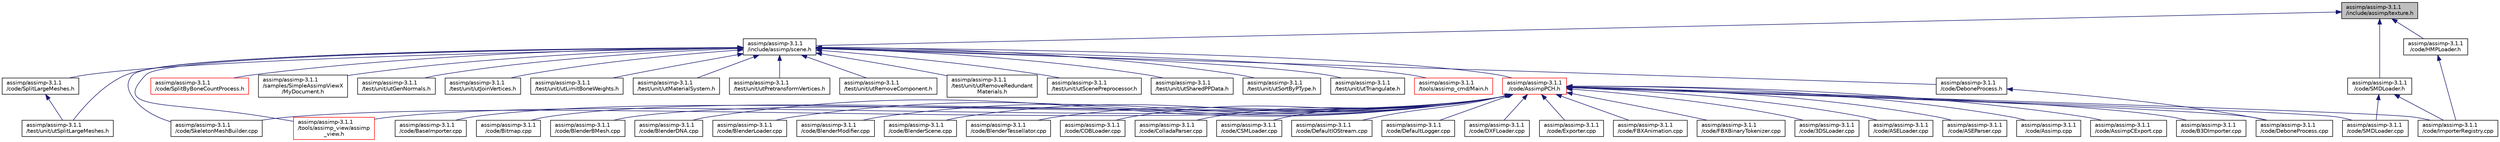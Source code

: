 digraph "assimp/assimp-3.1.1/include/assimp/texture.h"
{
  edge [fontname="Helvetica",fontsize="10",labelfontname="Helvetica",labelfontsize="10"];
  node [fontname="Helvetica",fontsize="10",shape=record];
  Node1 [label="assimp/assimp-3.1.1\l/include/assimp/texture.h",height=0.2,width=0.4,color="black", fillcolor="grey75", style="filled", fontcolor="black"];
  Node1 -> Node2 [dir="back",color="midnightblue",fontsize="10",style="solid"];
  Node2 [label="assimp/assimp-3.1.1\l/include/assimp/scene.h",height=0.2,width=0.4,color="black", fillcolor="white", style="filled",URL="$scene_8h_source.html"];
  Node2 -> Node3 [dir="back",color="midnightblue",fontsize="10",style="solid"];
  Node3 [label="assimp/assimp-3.1.1\l/code/AssimpPCH.h",height=0.2,width=0.4,color="red", fillcolor="white", style="filled",URL="$_assimp_p_c_h_8h.html"];
  Node3 -> Node4 [dir="back",color="midnightblue",fontsize="10",style="solid"];
  Node4 [label="assimp/assimp-3.1.1\l/code/3DSLoader.cpp",height=0.2,width=0.4,color="black", fillcolor="white", style="filled",URL="$3_d_s_loader_8cpp.html",tooltip="Implementation of the 3ds importer class. "];
  Node3 -> Node5 [dir="back",color="midnightblue",fontsize="10",style="solid"];
  Node5 [label="assimp/assimp-3.1.1\l/code/ASELoader.cpp",height=0.2,width=0.4,color="black", fillcolor="white", style="filled",URL="$_a_s_e_loader_8cpp.html",tooltip="Implementation of the ASE importer class. "];
  Node3 -> Node6 [dir="back",color="midnightblue",fontsize="10",style="solid"];
  Node6 [label="assimp/assimp-3.1.1\l/code/ASEParser.cpp",height=0.2,width=0.4,color="black", fillcolor="white", style="filled",URL="$_a_s_e_parser_8cpp.html",tooltip="Implementation of the ASE parser class. "];
  Node3 -> Node7 [dir="back",color="midnightblue",fontsize="10",style="solid"];
  Node7 [label="assimp/assimp-3.1.1\l/code/Assimp.cpp",height=0.2,width=0.4,color="black", fillcolor="white", style="filled",URL="$_assimp_8cpp.html",tooltip="Implementation of the Plain-C API. "];
  Node3 -> Node8 [dir="back",color="midnightblue",fontsize="10",style="solid"];
  Node8 [label="assimp/assimp-3.1.1\l/code/AssimpCExport.cpp",height=0.2,width=0.4,color="black", fillcolor="white", style="filled",URL="$_assimp_c_export_8cpp.html"];
  Node3 -> Node9 [dir="back",color="midnightblue",fontsize="10",style="solid"];
  Node9 [label="assimp/assimp-3.1.1\l/code/B3DImporter.cpp",height=0.2,width=0.4,color="black", fillcolor="white", style="filled",URL="$_b3_d_importer_8cpp.html",tooltip="Implementation of the b3d importer class. "];
  Node3 -> Node10 [dir="back",color="midnightblue",fontsize="10",style="solid"];
  Node10 [label="assimp/assimp-3.1.1\l/code/BaseImporter.cpp",height=0.2,width=0.4,color="black", fillcolor="white", style="filled",URL="$_base_importer_8cpp.html",tooltip="Implementation of BaseImporter. "];
  Node3 -> Node11 [dir="back",color="midnightblue",fontsize="10",style="solid"];
  Node11 [label="assimp/assimp-3.1.1\l/code/Bitmap.cpp",height=0.2,width=0.4,color="black", fillcolor="white", style="filled",URL="$_bitmap_8cpp.html",tooltip="Defines bitmap format helper for textures. "];
  Node3 -> Node12 [dir="back",color="midnightblue",fontsize="10",style="solid"];
  Node12 [label="assimp/assimp-3.1.1\l/code/BlenderBMesh.cpp",height=0.2,width=0.4,color="black", fillcolor="white", style="filled",URL="$_blender_b_mesh_8cpp.html",tooltip="Conversion of Blender&#39;s new BMesh stuff. "];
  Node3 -> Node13 [dir="back",color="midnightblue",fontsize="10",style="solid"];
  Node13 [label="assimp/assimp-3.1.1\l/code/BlenderDNA.cpp",height=0.2,width=0.4,color="black", fillcolor="white", style="filled",URL="$_blender_d_n_a_8cpp.html",tooltip="Implementation of the Blender DNA, that is its own serialized set of data structures. "];
  Node3 -> Node14 [dir="back",color="midnightblue",fontsize="10",style="solid"];
  Node14 [label="assimp/assimp-3.1.1\l/code/BlenderLoader.cpp",height=0.2,width=0.4,color="black", fillcolor="white", style="filled",URL="$_blender_loader_8cpp.html",tooltip="Implementation of the Blender3D importer class. "];
  Node3 -> Node15 [dir="back",color="midnightblue",fontsize="10",style="solid"];
  Node15 [label="assimp/assimp-3.1.1\l/code/BlenderModifier.cpp",height=0.2,width=0.4,color="black", fillcolor="white", style="filled",URL="$_blender_modifier_8cpp.html",tooltip="Implementation of some blender modifiers (i.e subdivision, mirror). "];
  Node3 -> Node16 [dir="back",color="midnightblue",fontsize="10",style="solid"];
  Node16 [label="assimp/assimp-3.1.1\l/code/BlenderScene.cpp",height=0.2,width=0.4,color="black", fillcolor="white", style="filled",URL="$_blender_scene_8cpp.html",tooltip="MACHINE GENERATED BY ./scripts/BlenderImporter/genblenddna.py. "];
  Node3 -> Node17 [dir="back",color="midnightblue",fontsize="10",style="solid"];
  Node17 [label="assimp/assimp-3.1.1\l/code/BlenderTessellator.cpp",height=0.2,width=0.4,color="black", fillcolor="white", style="filled",URL="$_blender_tessellator_8cpp.html",tooltip="A simple tessellation wrapper. "];
  Node3 -> Node18 [dir="back",color="midnightblue",fontsize="10",style="solid"];
  Node18 [label="assimp/assimp-3.1.1\l/code/COBLoader.cpp",height=0.2,width=0.4,color="black", fillcolor="white", style="filled",URL="$_c_o_b_loader_8cpp.html",tooltip="Implementation of the TrueSpace COB/SCN importer class. "];
  Node3 -> Node19 [dir="back",color="midnightblue",fontsize="10",style="solid"];
  Node19 [label="assimp/assimp-3.1.1\l/code/ColladaParser.cpp",height=0.2,width=0.4,color="black", fillcolor="white", style="filled",URL="$_collada_parser_8cpp.html",tooltip="Implementation of the Collada parser helper. "];
  Node3 -> Node20 [dir="back",color="midnightblue",fontsize="10",style="solid"];
  Node20 [label="assimp/assimp-3.1.1\l/code/CSMLoader.cpp",height=0.2,width=0.4,color="black", fillcolor="white", style="filled",URL="$_c_s_m_loader_8cpp.html"];
  Node3 -> Node21 [dir="back",color="midnightblue",fontsize="10",style="solid"];
  Node21 [label="assimp/assimp-3.1.1\l/code/DeboneProcess.cpp",height=0.2,width=0.4,color="black", fillcolor="white", style="filled",URL="$_debone_process_8cpp.html"];
  Node3 -> Node22 [dir="back",color="midnightblue",fontsize="10",style="solid"];
  Node22 [label="assimp/assimp-3.1.1\l/code/DefaultIOStream.cpp",height=0.2,width=0.4,color="black", fillcolor="white", style="filled",URL="$_default_i_o_stream_8cpp.html",tooltip="Default File I/O implementation for Importer. "];
  Node3 -> Node23 [dir="back",color="midnightblue",fontsize="10",style="solid"];
  Node23 [label="assimp/assimp-3.1.1\l/code/DefaultLogger.cpp",height=0.2,width=0.4,color="black", fillcolor="white", style="filled",URL="$_default_logger_8cpp.html",tooltip="Implementation of DefaultLogger (and Logger) "];
  Node3 -> Node24 [dir="back",color="midnightblue",fontsize="10",style="solid"];
  Node24 [label="assimp/assimp-3.1.1\l/code/DXFLoader.cpp",height=0.2,width=0.4,color="black", fillcolor="white", style="filled",URL="$_d_x_f_loader_8cpp.html",tooltip="Implementation of the DXF importer class. "];
  Node3 -> Node25 [dir="back",color="midnightblue",fontsize="10",style="solid"];
  Node25 [label="assimp/assimp-3.1.1\l/code/Exporter.cpp",height=0.2,width=0.4,color="black", fillcolor="white", style="filled",URL="$_exporter_8cpp.html"];
  Node3 -> Node26 [dir="back",color="midnightblue",fontsize="10",style="solid"];
  Node26 [label="assimp/assimp-3.1.1\l/code/FBXAnimation.cpp",height=0.2,width=0.4,color="black", fillcolor="white", style="filled",URL="$_f_b_x_animation_8cpp.html",tooltip="Assimp::FBX::AnimationCurve, Assimp::FBX::AnimationCurveNode, Assimp::FBX::AnimationLayer, Assimp::FBX::AnimationStack. "];
  Node3 -> Node27 [dir="back",color="midnightblue",fontsize="10",style="solid"];
  Node27 [label="assimp/assimp-3.1.1\l/code/FBXBinaryTokenizer.cpp",height=0.2,width=0.4,color="black", fillcolor="white", style="filled",URL="$_f_b_x_binary_tokenizer_8cpp.html",tooltip="Implementation of a fake lexer for binary fbx files - we emit tokens so the parser needs almost no sp..."];
  Node3 -> Node28 [dir="back",color="midnightblue",fontsize="10",style="solid"];
  Node28 [label="assimp/assimp-3.1.1\l/code/ImporterRegistry.cpp",height=0.2,width=0.4,color="black", fillcolor="white", style="filled",URL="$_importer_registry_8cpp.html"];
  Node3 -> Node29 [dir="back",color="midnightblue",fontsize="10",style="solid"];
  Node29 [label="assimp/assimp-3.1.1\l/code/SkeletonMeshBuilder.cpp",height=0.2,width=0.4,color="black", fillcolor="white", style="filled",URL="$_skeleton_mesh_builder_8cpp.html",tooltip="Implementation of a little class to construct a dummy mesh for a skeleton. "];
  Node3 -> Node30 [dir="back",color="midnightblue",fontsize="10",style="solid"];
  Node30 [label="assimp/assimp-3.1.1\l/code/SMDLoader.cpp",height=0.2,width=0.4,color="black", fillcolor="white", style="filled",URL="$_s_m_d_loader_8cpp.html",tooltip="Implementation of the SMD importer class. "];
  Node3 -> Node31 [dir="back",color="midnightblue",fontsize="10",style="solid"];
  Node31 [label="assimp/assimp-3.1.1\l/tools/assimp_view/assimp\l_view.h",height=0.2,width=0.4,color="red", fillcolor="white", style="filled",URL="$assimp__view_8h_source.html"];
  Node2 -> Node32 [dir="back",color="midnightblue",fontsize="10",style="solid"];
  Node32 [label="assimp/assimp-3.1.1\l/code/DeboneProcess.h",height=0.2,width=0.4,color="black", fillcolor="white", style="filled",URL="$_debone_process_8h_source.html"];
  Node32 -> Node21 [dir="back",color="midnightblue",fontsize="10",style="solid"];
  Node2 -> Node33 [dir="back",color="midnightblue",fontsize="10",style="solid"];
  Node33 [label="assimp/assimp-3.1.1\l/code/SplitLargeMeshes.h",height=0.2,width=0.4,color="black", fillcolor="white", style="filled",URL="$_split_large_meshes_8h_source.html"];
  Node33 -> Node34 [dir="back",color="midnightblue",fontsize="10",style="solid"];
  Node34 [label="assimp/assimp-3.1.1\l/test/unit/utSplitLargeMeshes.h",height=0.2,width=0.4,color="black", fillcolor="white", style="filled",URL="$ut_split_large_meshes_8h_source.html"];
  Node2 -> Node35 [dir="back",color="midnightblue",fontsize="10",style="solid"];
  Node35 [label="assimp/assimp-3.1.1\l/code/SplitByBoneCountProcess.h",height=0.2,width=0.4,color="red", fillcolor="white", style="filled",URL="$_split_by_bone_count_process_8h.html"];
  Node2 -> Node29 [dir="back",color="midnightblue",fontsize="10",style="solid"];
  Node2 -> Node36 [dir="back",color="midnightblue",fontsize="10",style="solid"];
  Node36 [label="assimp/assimp-3.1.1\l/samples/SimpleAssimpViewX\l/MyDocument.h",height=0.2,width=0.4,color="black", fillcolor="white", style="filled",URL="$_my_document_8h_source.html"];
  Node2 -> Node37 [dir="back",color="midnightblue",fontsize="10",style="solid"];
  Node37 [label="assimp/assimp-3.1.1\l/test/unit/utGenNormals.h",height=0.2,width=0.4,color="black", fillcolor="white", style="filled",URL="$ut_gen_normals_8h_source.html"];
  Node2 -> Node38 [dir="back",color="midnightblue",fontsize="10",style="solid"];
  Node38 [label="assimp/assimp-3.1.1\l/test/unit/utJoinVertices.h",height=0.2,width=0.4,color="black", fillcolor="white", style="filled",URL="$ut_join_vertices_8h_source.html"];
  Node2 -> Node39 [dir="back",color="midnightblue",fontsize="10",style="solid"];
  Node39 [label="assimp/assimp-3.1.1\l/test/unit/utLimitBoneWeights.h",height=0.2,width=0.4,color="black", fillcolor="white", style="filled",URL="$ut_limit_bone_weights_8h_source.html"];
  Node2 -> Node40 [dir="back",color="midnightblue",fontsize="10",style="solid"];
  Node40 [label="assimp/assimp-3.1.1\l/test/unit/utMaterialSystem.h",height=0.2,width=0.4,color="black", fillcolor="white", style="filled",URL="$ut_material_system_8h_source.html"];
  Node2 -> Node41 [dir="back",color="midnightblue",fontsize="10",style="solid"];
  Node41 [label="assimp/assimp-3.1.1\l/test/unit/utPretransformVertices.h",height=0.2,width=0.4,color="black", fillcolor="white", style="filled",URL="$ut_pretransform_vertices_8h_source.html"];
  Node2 -> Node42 [dir="back",color="midnightblue",fontsize="10",style="solid"];
  Node42 [label="assimp/assimp-3.1.1\l/test/unit/utRemoveComponent.h",height=0.2,width=0.4,color="black", fillcolor="white", style="filled",URL="$ut_remove_component_8h_source.html"];
  Node2 -> Node43 [dir="back",color="midnightblue",fontsize="10",style="solid"];
  Node43 [label="assimp/assimp-3.1.1\l/test/unit/utRemoveRedundant\lMaterials.h",height=0.2,width=0.4,color="black", fillcolor="white", style="filled",URL="$ut_remove_redundant_materials_8h_source.html"];
  Node2 -> Node44 [dir="back",color="midnightblue",fontsize="10",style="solid"];
  Node44 [label="assimp/assimp-3.1.1\l/test/unit/utScenePreprocessor.h",height=0.2,width=0.4,color="black", fillcolor="white", style="filled",URL="$ut_scene_preprocessor_8h_source.html"];
  Node2 -> Node45 [dir="back",color="midnightblue",fontsize="10",style="solid"];
  Node45 [label="assimp/assimp-3.1.1\l/test/unit/utSharedPPData.h",height=0.2,width=0.4,color="black", fillcolor="white", style="filled",URL="$ut_shared_p_p_data_8h_source.html"];
  Node2 -> Node46 [dir="back",color="midnightblue",fontsize="10",style="solid"];
  Node46 [label="assimp/assimp-3.1.1\l/test/unit/utSortByPType.h",height=0.2,width=0.4,color="black", fillcolor="white", style="filled",URL="$ut_sort_by_p_type_8h_source.html"];
  Node2 -> Node34 [dir="back",color="midnightblue",fontsize="10",style="solid"];
  Node2 -> Node47 [dir="back",color="midnightblue",fontsize="10",style="solid"];
  Node47 [label="assimp/assimp-3.1.1\l/test/unit/utTriangulate.h",height=0.2,width=0.4,color="black", fillcolor="white", style="filled",URL="$ut_triangulate_8h_source.html"];
  Node2 -> Node48 [dir="back",color="midnightblue",fontsize="10",style="solid"];
  Node48 [label="assimp/assimp-3.1.1\l/tools/assimp_cmd/Main.h",height=0.2,width=0.4,color="red", fillcolor="white", style="filled",URL="$assimp_2assimp-3_81_81_2tools_2assimp__cmd_2_main_8h_source.html"];
  Node2 -> Node31 [dir="back",color="midnightblue",fontsize="10",style="solid"];
  Node1 -> Node49 [dir="back",color="midnightblue",fontsize="10",style="solid"];
  Node49 [label="assimp/assimp-3.1.1\l/code/HMPLoader.h",height=0.2,width=0.4,color="black", fillcolor="white", style="filled",URL="$_h_m_p_loader_8h.html",tooltip="Declaration of the HMP importer class. "];
  Node49 -> Node28 [dir="back",color="midnightblue",fontsize="10",style="solid"];
  Node1 -> Node50 [dir="back",color="midnightblue",fontsize="10",style="solid"];
  Node50 [label="assimp/assimp-3.1.1\l/code/SMDLoader.h",height=0.2,width=0.4,color="black", fillcolor="white", style="filled",URL="$_s_m_d_loader_8h.html",tooltip="Defintion of the Valve SMD file format. "];
  Node50 -> Node28 [dir="back",color="midnightblue",fontsize="10",style="solid"];
  Node50 -> Node30 [dir="back",color="midnightblue",fontsize="10",style="solid"];
}
